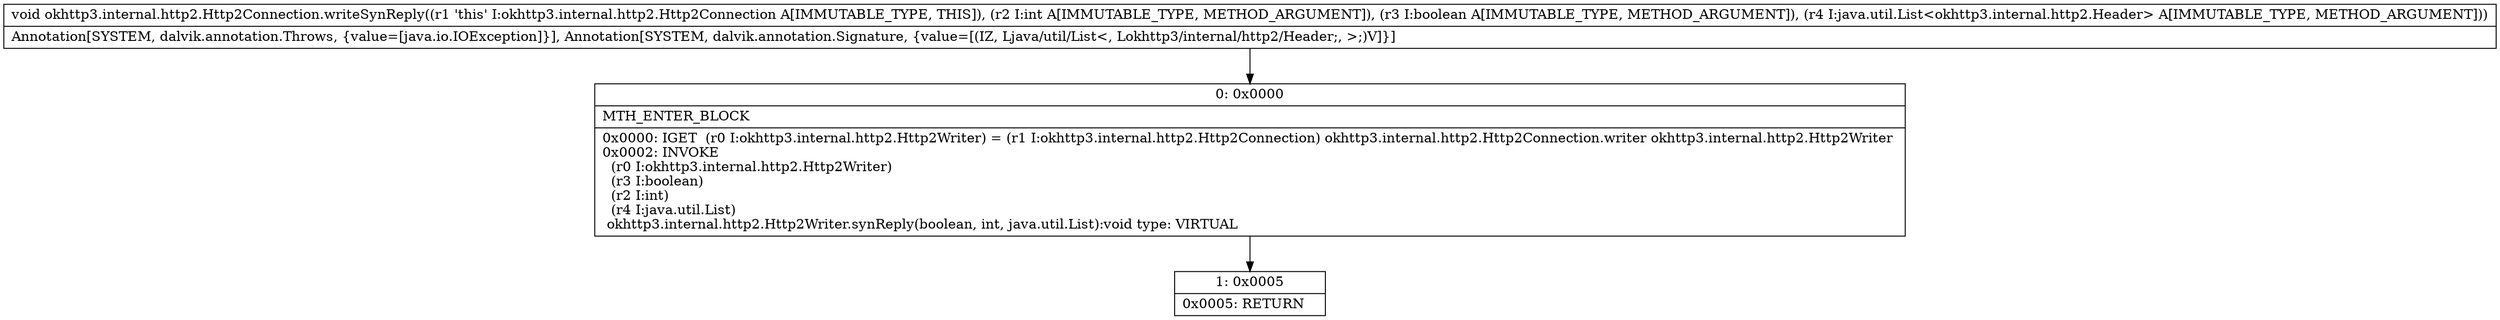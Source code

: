 digraph "CFG forokhttp3.internal.http2.Http2Connection.writeSynReply(IZLjava\/util\/List;)V" {
Node_0 [shape=record,label="{0\:\ 0x0000|MTH_ENTER_BLOCK\l|0x0000: IGET  (r0 I:okhttp3.internal.http2.Http2Writer) = (r1 I:okhttp3.internal.http2.Http2Connection) okhttp3.internal.http2.Http2Connection.writer okhttp3.internal.http2.Http2Writer \l0x0002: INVOKE  \l  (r0 I:okhttp3.internal.http2.Http2Writer)\l  (r3 I:boolean)\l  (r2 I:int)\l  (r4 I:java.util.List)\l okhttp3.internal.http2.Http2Writer.synReply(boolean, int, java.util.List):void type: VIRTUAL \l}"];
Node_1 [shape=record,label="{1\:\ 0x0005|0x0005: RETURN   \l}"];
MethodNode[shape=record,label="{void okhttp3.internal.http2.Http2Connection.writeSynReply((r1 'this' I:okhttp3.internal.http2.Http2Connection A[IMMUTABLE_TYPE, THIS]), (r2 I:int A[IMMUTABLE_TYPE, METHOD_ARGUMENT]), (r3 I:boolean A[IMMUTABLE_TYPE, METHOD_ARGUMENT]), (r4 I:java.util.List\<okhttp3.internal.http2.Header\> A[IMMUTABLE_TYPE, METHOD_ARGUMENT]))  | Annotation[SYSTEM, dalvik.annotation.Throws, \{value=[java.io.IOException]\}], Annotation[SYSTEM, dalvik.annotation.Signature, \{value=[(IZ, Ljava\/util\/List\<, Lokhttp3\/internal\/http2\/Header;, \>;)V]\}]\l}"];
MethodNode -> Node_0;
Node_0 -> Node_1;
}

